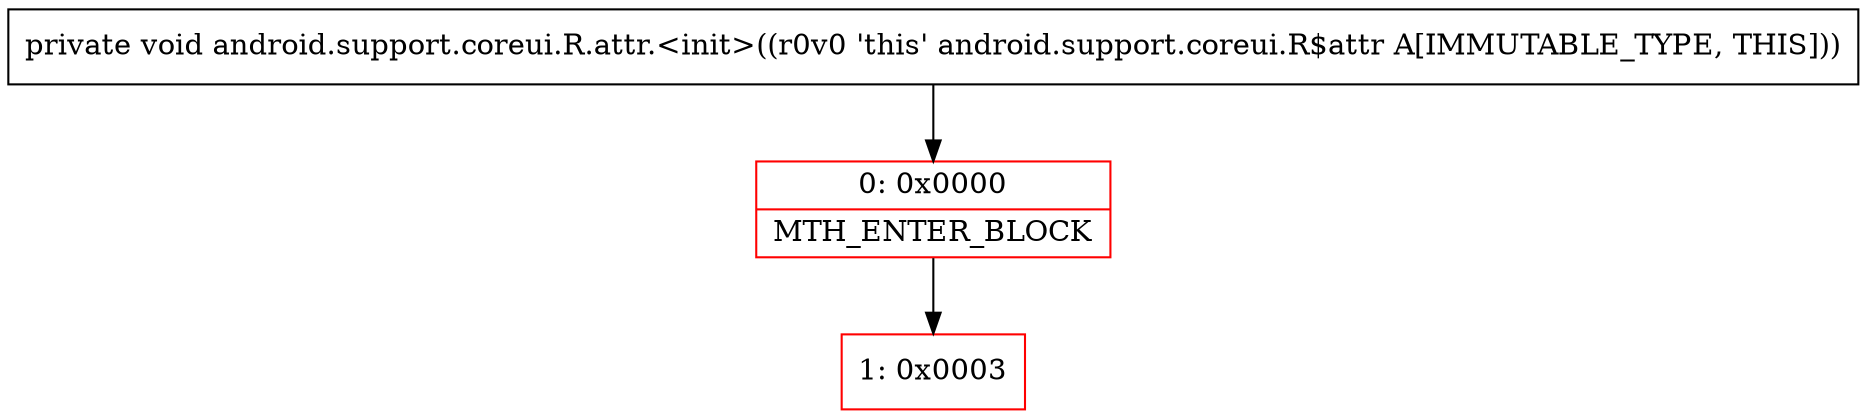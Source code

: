 digraph "CFG forandroid.support.coreui.R.attr.\<init\>()V" {
subgraph cluster_Region_988799474 {
label = "R(0)";
node [shape=record,color=blue];
}
Node_0 [shape=record,color=red,label="{0\:\ 0x0000|MTH_ENTER_BLOCK\l}"];
Node_1 [shape=record,color=red,label="{1\:\ 0x0003}"];
MethodNode[shape=record,label="{private void android.support.coreui.R.attr.\<init\>((r0v0 'this' android.support.coreui.R$attr A[IMMUTABLE_TYPE, THIS])) }"];
MethodNode -> Node_0;
Node_0 -> Node_1;
}

